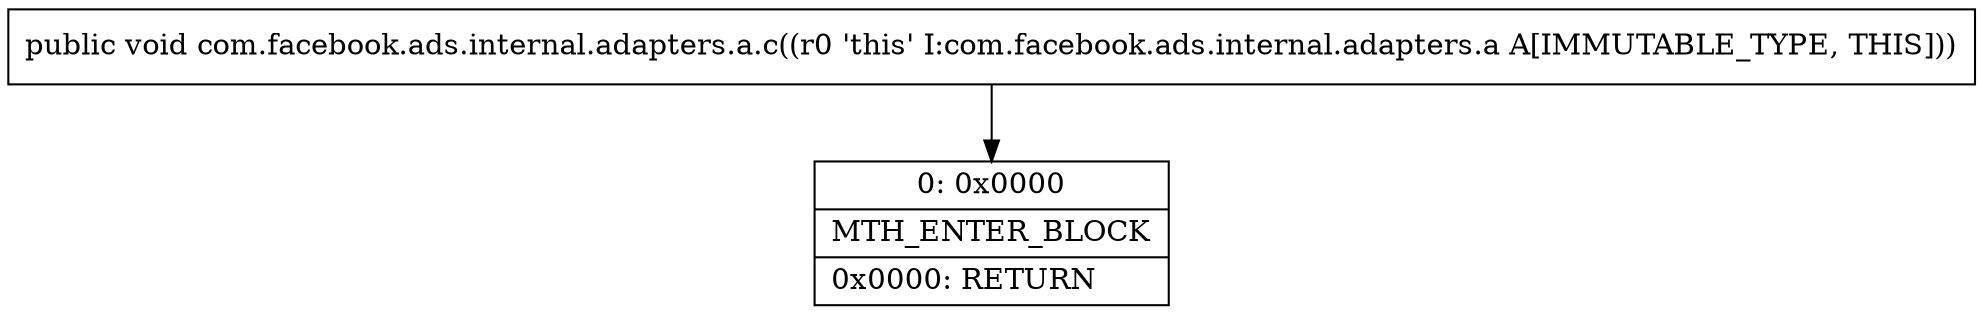 digraph "CFG forcom.facebook.ads.internal.adapters.a.c()V" {
Node_0 [shape=record,label="{0\:\ 0x0000|MTH_ENTER_BLOCK\l|0x0000: RETURN   \l}"];
MethodNode[shape=record,label="{public void com.facebook.ads.internal.adapters.a.c((r0 'this' I:com.facebook.ads.internal.adapters.a A[IMMUTABLE_TYPE, THIS])) }"];
MethodNode -> Node_0;
}

